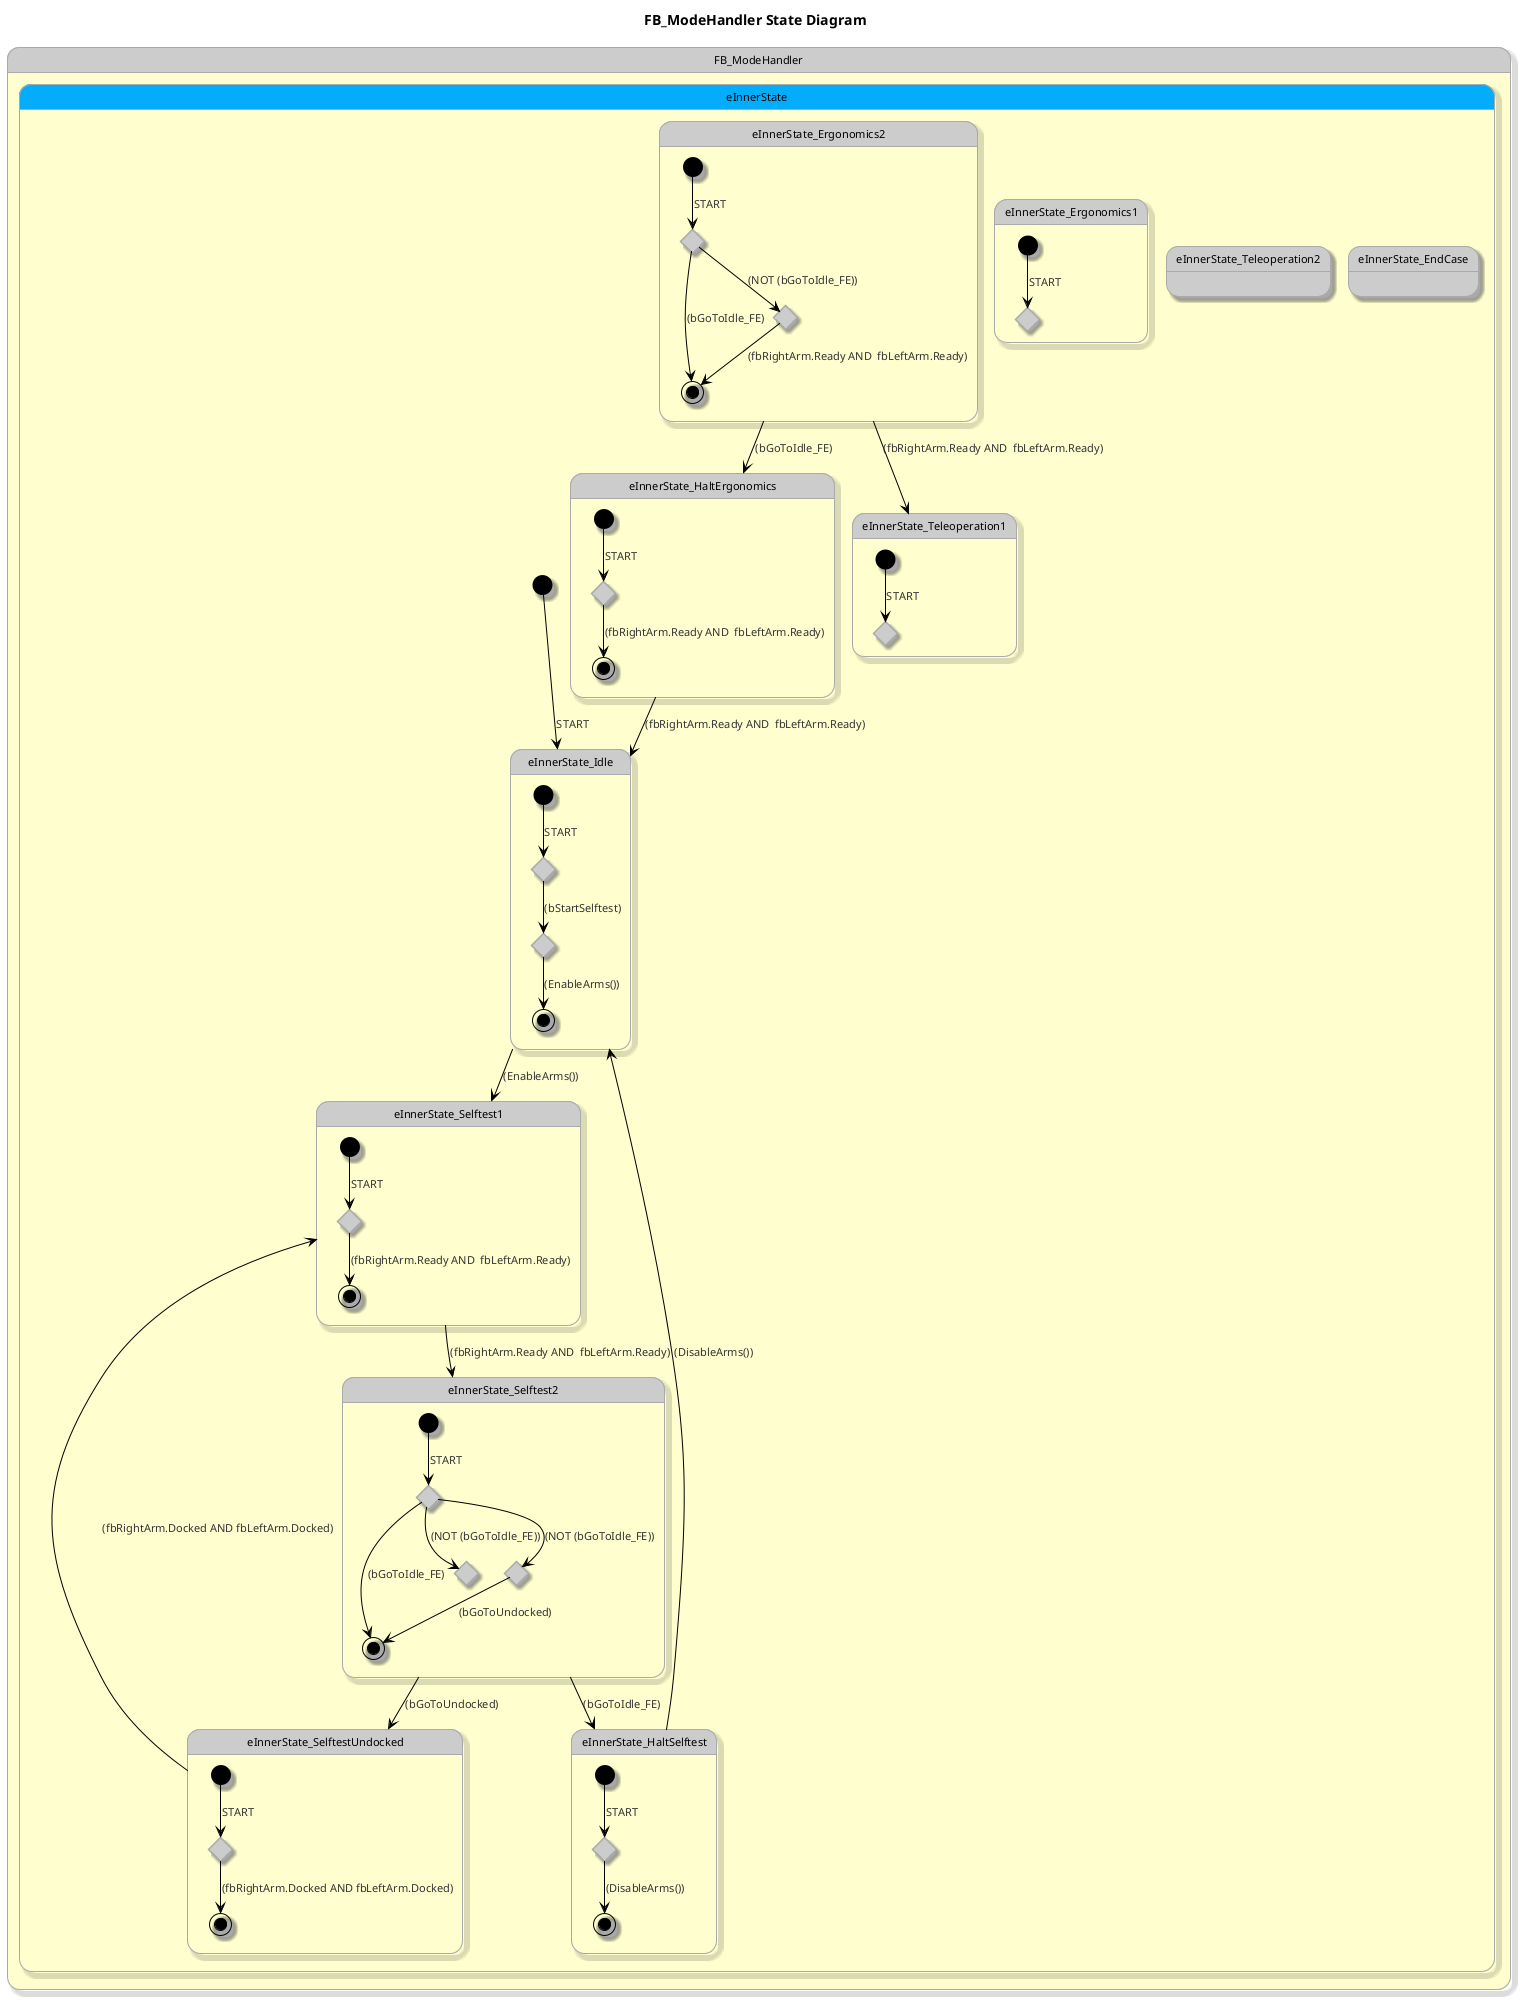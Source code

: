 @startuml State Diagram

skin rose
'left to right direction
hide empty description
!theme reddress-lightgreen
title FB_ModeHandler State Diagram



state FB_ModeHandler{

state eInnerState #03adfc {
	[*] --> eInnerState_Idle : START
	state eInnerState_Idle{
	state eInnerState_Idle_Node_0 <<choice>>
	[*] --> eInnerState_Idle_Node_0 : START
		state eInnerState_Idle_Node_1 <<choice>>
	eInnerState_Idle_Node_1 --> [*] : (EnableArms())
	}
	state eInnerState_Selftest1{
	state eInnerState_Selftest1_Node_0 <<choice>>
	[*] --> eInnerState_Selftest1_Node_0 : START
	eInnerState_Selftest1_Node_0 --> [*] : (fbRightArm.Ready AND  fbLeftArm.Ready)
	}
	state eInnerState_Selftest2{
	state eInnerState_Selftest2_Node_0 <<choice>>
	[*] --> eInnerState_Selftest2_Node_0 : START
	eInnerState_Selftest2_Node_0 --> [*] : (bGoToIdle_FE)
		state eInnerState_Selftest2_Node_1 <<choice>>
		state eInnerState_Selftest2_Node_2 <<choice>>
	eInnerState_Selftest2_Node_2 --> [*] : (bGoToUndocked)
	}
	state eInnerState_SelftestUndocked{
	state eInnerState_SelftestUndocked_Node_0 <<choice>>
	[*] --> eInnerState_SelftestUndocked_Node_0 : START
	eInnerState_SelftestUndocked_Node_0 --> [*] : (fbRightArm.Docked AND fbLeftArm.Docked)
	}
	state eInnerState_HaltSelftest{
	state eInnerState_HaltSelftest_Node_0 <<choice>>
	[*] --> eInnerState_HaltSelftest_Node_0 : START
	eInnerState_HaltSelftest_Node_0 --> [*] : (DisableArms())
	}
	state eInnerState_Ergonomics1{
	state eInnerState_Ergonomics1_Node_0 <<choice>>
	[*] --> eInnerState_Ergonomics1_Node_0 : START
	}
	state eInnerState_Ergonomics2{
	state eInnerState_Ergonomics2_Node_0 <<choice>>
	[*] --> eInnerState_Ergonomics2_Node_0 : START
	eInnerState_Ergonomics2_Node_0 --> [*] : (bGoToIdle_FE)
		state eInnerState_Ergonomics2_Node_1 <<choice>>
	eInnerState_Ergonomics2_Node_1 --> [*] : (fbRightArm.Ready AND  fbLeftArm.Ready)
	}
	state eInnerState_HaltErgonomics{
	state eInnerState_HaltErgonomics_Node_0 <<choice>>
	[*] --> eInnerState_HaltErgonomics_Node_0 : START
	eInnerState_HaltErgonomics_Node_0 --> [*] : (fbRightArm.Ready AND  fbLeftArm.Ready)
	}
	state eInnerState_Teleoperation1{
	state eInnerState_Teleoperation1_Node_0 <<choice>>
	[*] --> eInnerState_Teleoperation1_Node_0 : START
	}
	state eInnerState_Teleoperation2{
	}
	state eInnerState_EndCase{
	}
	}
	eInnerState_Idle_Node_0 --> eInnerState_Idle_Node_1 : (bStartSelftest)
	eInnerState_Idle --> eInnerState_Selftest1 : (EnableArms())
	eInnerState_Selftest1 --> eInnerState_Selftest2 : (fbRightArm.Ready AND  fbLeftArm.Ready)
	eInnerState_Selftest2 --> eInnerState_HaltSelftest : (bGoToIdle_FE)
	eInnerState_Selftest2_Node_0 --> eInnerState_Selftest2_Node_1 : (NOT (bGoToIdle_FE))
	eInnerState_Selftest2_Node_0 --> eInnerState_Selftest2_Node_2 : (NOT (bGoToIdle_FE))
	eInnerState_Selftest2 --> eInnerState_SelftestUndocked : (bGoToUndocked)
	eInnerState_SelftestUndocked --> eInnerState_Selftest1 : (fbRightArm.Docked AND fbLeftArm.Docked)
	eInnerState_HaltSelftest --> eInnerState_Idle : (DisableArms())
	eInnerState_Ergonomics2 --> eInnerState_HaltErgonomics : (bGoToIdle_FE)
	eInnerState_Ergonomics2_Node_0 --> eInnerState_Ergonomics2_Node_1 : (NOT (bGoToIdle_FE))
	eInnerState_Ergonomics2 --> eInnerState_Teleoperation1 : (fbRightArm.Ready AND  fbLeftArm.Ready)
	eInnerState_HaltErgonomics --> eInnerState_Idle : (fbRightArm.Ready AND  fbLeftArm.Ready)


}

@enduml
